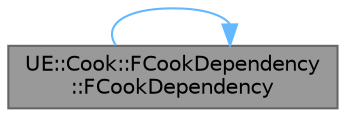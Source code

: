 digraph "UE::Cook::FCookDependency::FCookDependency"
{
 // INTERACTIVE_SVG=YES
 // LATEX_PDF_SIZE
  bgcolor="transparent";
  edge [fontname=Helvetica,fontsize=10,labelfontname=Helvetica,labelfontsize=10];
  node [fontname=Helvetica,fontsize=10,shape=box,height=0.2,width=0.4];
  rankdir="LR";
  Node1 [id="Node000001",label="UE::Cook::FCookDependency\l::FCookDependency",height=0.2,width=0.4,color="gray40", fillcolor="grey60", style="filled", fontcolor="black",tooltip="Construct an empty dependency; it will never be invalidated."];
  Node1 -> Node1 [id="edge1_Node000001_Node000001",color="steelblue1",style="solid",tooltip=" "];
}
